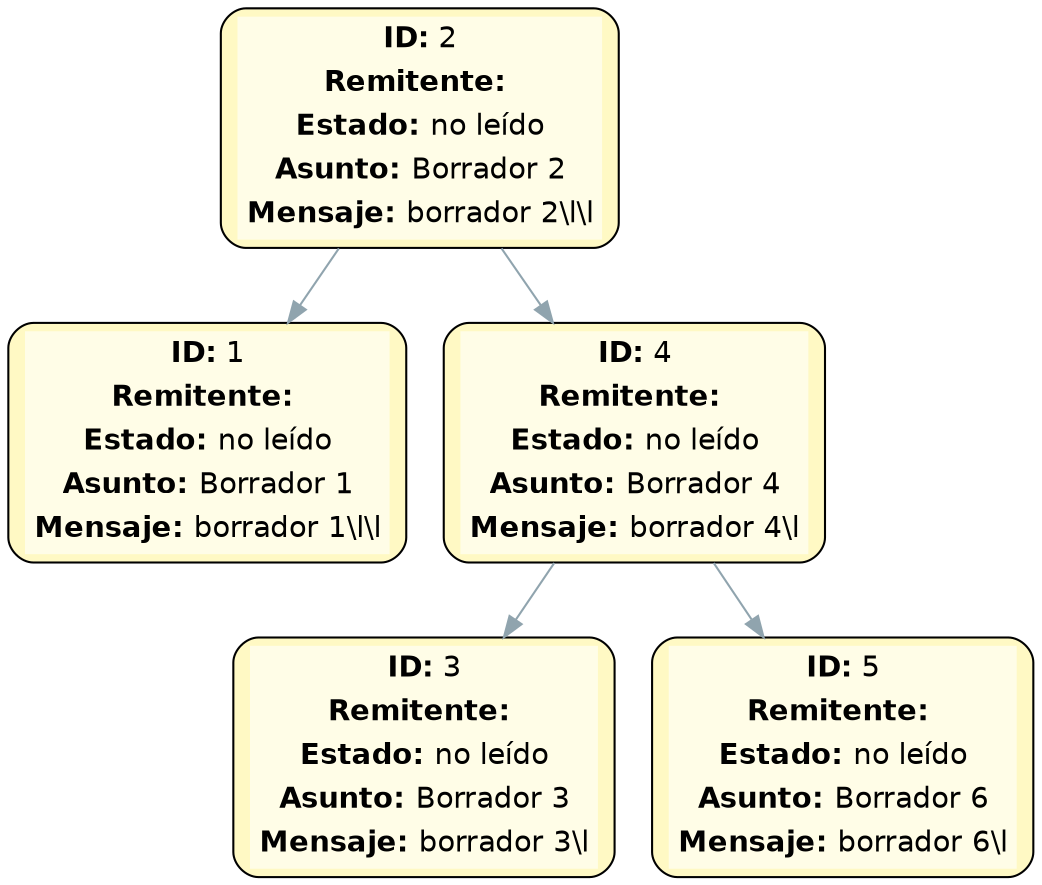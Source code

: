 digraph "Reporte de Borradores (Árbol AVL)" {
  rankdir=TB;
  node [fontname="Helvetica"];
  edge [color="#90A4AE"];
  n2 [label=<<TABLE BORDER="0" CELLBORDER="0" CELLPADDING="2" BGCOLOR="#FFFDE7"><TR><TD><B>ID:</B> 2</TD></TR><TR><TD><B>Remitente:</B> </TD></TR><TR><TD><B>Estado:</B> no leído</TD></TR><TR><TD><B>Asunto:</B> Borrador 2</TD></TR><TR><TD><B>Mensaje:</B> borrador 2\l\l</TD></TR></TABLE>>, shape=box, style="rounded,filled", fillcolor="#FFF9C4", fontname="Helvetica"];
  n2 -> n1;
  n1 [label=<<TABLE BORDER="0" CELLBORDER="0" CELLPADDING="2" BGCOLOR="#FFFDE7"><TR><TD><B>ID:</B> 1</TD></TR><TR><TD><B>Remitente:</B> </TD></TR><TR><TD><B>Estado:</B> no leído</TD></TR><TR><TD><B>Asunto:</B> Borrador 1</TD></TR><TR><TD><B>Mensaje:</B> borrador 1\l\l</TD></TR></TABLE>>, shape=box, style="rounded,filled", fillcolor="#FFF9C4", fontname="Helvetica"];
  n2 -> n4;
  n4 [label=<<TABLE BORDER="0" CELLBORDER="0" CELLPADDING="2" BGCOLOR="#FFFDE7"><TR><TD><B>ID:</B> 4</TD></TR><TR><TD><B>Remitente:</B> </TD></TR><TR><TD><B>Estado:</B> no leído</TD></TR><TR><TD><B>Asunto:</B> Borrador 4</TD></TR><TR><TD><B>Mensaje:</B> borrador 4\l</TD></TR></TABLE>>, shape=box, style="rounded,filled", fillcolor="#FFF9C4", fontname="Helvetica"];
  n4 -> n3;
  n3 [label=<<TABLE BORDER="0" CELLBORDER="0" CELLPADDING="2" BGCOLOR="#FFFDE7"><TR><TD><B>ID:</B> 3</TD></TR><TR><TD><B>Remitente:</B> </TD></TR><TR><TD><B>Estado:</B> no leído</TD></TR><TR><TD><B>Asunto:</B> Borrador 3</TD></TR><TR><TD><B>Mensaje:</B> borrador 3\l</TD></TR></TABLE>>, shape=box, style="rounded,filled", fillcolor="#FFF9C4", fontname="Helvetica"];
  n4 -> n5;
  n5 [label=<<TABLE BORDER="0" CELLBORDER="0" CELLPADDING="2" BGCOLOR="#FFFDE7"><TR><TD><B>ID:</B> 5</TD></TR><TR><TD><B>Remitente:</B> </TD></TR><TR><TD><B>Estado:</B> no leído</TD></TR><TR><TD><B>Asunto:</B> Borrador 6</TD></TR><TR><TD><B>Mensaje:</B> borrador 6\l</TD></TR></TABLE>>, shape=box, style="rounded,filled", fillcolor="#FFF9C4", fontname="Helvetica"];
}
